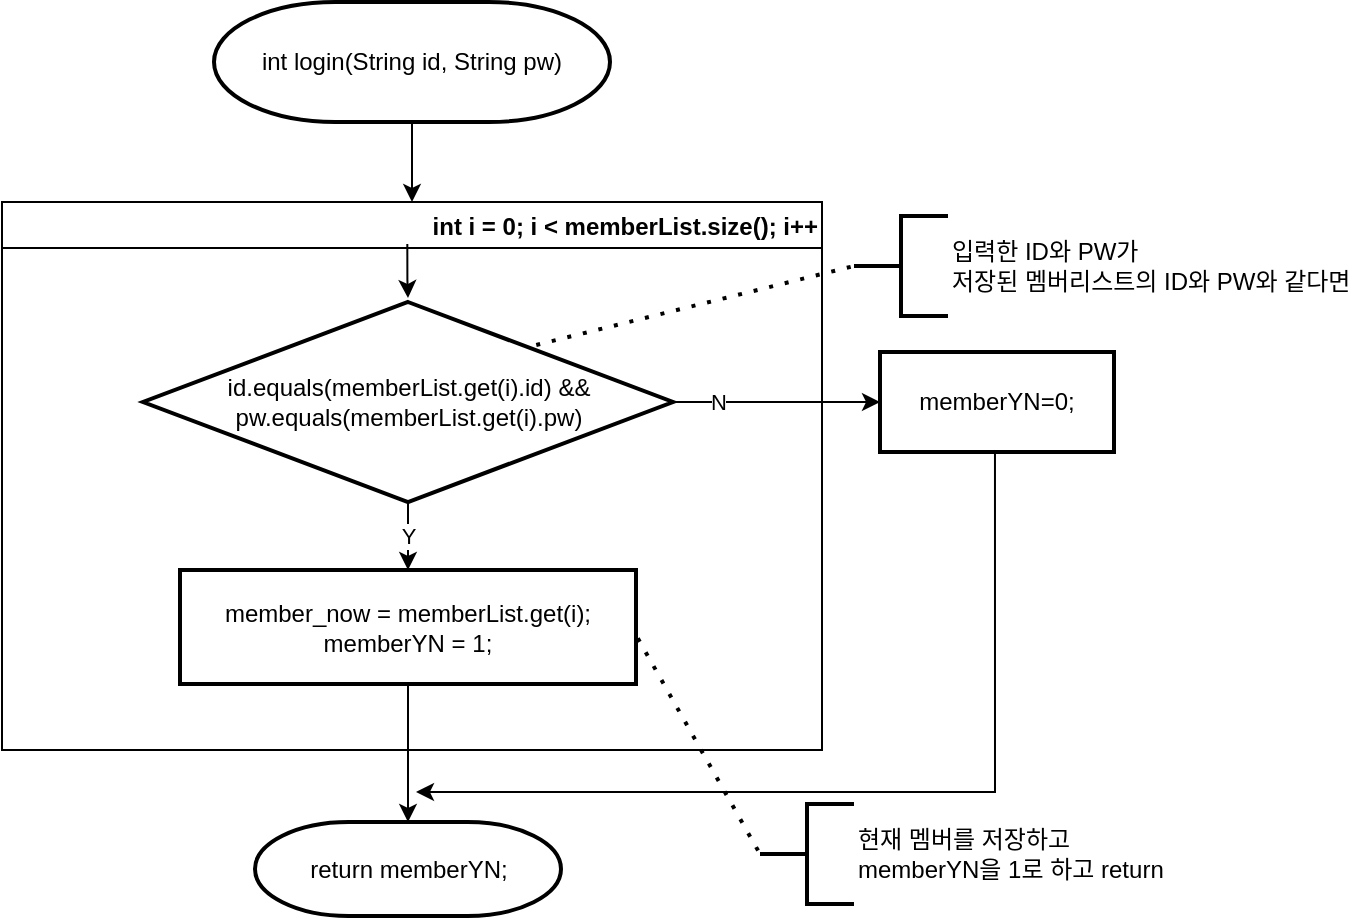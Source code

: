 <mxfile version="14.7.4" type="github">
  <diagram id="C5RBs43oDa-KdzZeNtuy" name="Page-1">
    <mxGraphModel dx="985" dy="589" grid="0" gridSize="10" guides="1" tooltips="1" connect="1" arrows="1" fold="1" page="1" pageScale="1" pageWidth="827" pageHeight="1169" math="0" shadow="0">
      <root>
        <mxCell id="WIyWlLk6GJQsqaUBKTNV-0" />
        <mxCell id="WIyWlLk6GJQsqaUBKTNV-1" parent="WIyWlLk6GJQsqaUBKTNV-0" />
        <mxCell id="1uKDSJfk8flBzzG0QeWT-6" style="edgeStyle=orthogonalEdgeStyle;rounded=0;orthogonalLoop=1;jettySize=auto;html=1;entryX=0.5;entryY=0;entryDx=0;entryDy=0;" edge="1" parent="WIyWlLk6GJQsqaUBKTNV-1" source="1uKDSJfk8flBzzG0QeWT-0" target="1uKDSJfk8flBzzG0QeWT-1">
          <mxGeometry relative="1" as="geometry" />
        </mxCell>
        <mxCell id="1uKDSJfk8flBzzG0QeWT-0" value="int login(String id, String pw)" style="strokeWidth=2;html=1;shape=mxgraph.flowchart.terminator;whiteSpace=wrap;" vertex="1" parent="WIyWlLk6GJQsqaUBKTNV-1">
          <mxGeometry x="228" y="82" width="198" height="60" as="geometry" />
        </mxCell>
        <mxCell id="1uKDSJfk8flBzzG0QeWT-1" value="int i = 0; i &lt; memberList.size(); i++" style="swimlane;align=right;" vertex="1" parent="WIyWlLk6GJQsqaUBKTNV-1">
          <mxGeometry x="122" y="182" width="410" height="274" as="geometry" />
        </mxCell>
        <mxCell id="1uKDSJfk8flBzzG0QeWT-8" value="Y" style="edgeStyle=orthogonalEdgeStyle;rounded=0;orthogonalLoop=1;jettySize=auto;html=1;entryX=0.5;entryY=0;entryDx=0;entryDy=0;" edge="1" parent="1uKDSJfk8flBzzG0QeWT-1" source="1uKDSJfk8flBzzG0QeWT-2" target="1uKDSJfk8flBzzG0QeWT-3">
          <mxGeometry relative="1" as="geometry" />
        </mxCell>
        <mxCell id="1uKDSJfk8flBzzG0QeWT-2" value="id.equals(memberList.get(i).id) &amp;amp;&amp;amp; pw.equals(memberList.get(i).pw)" style="strokeWidth=2;html=1;shape=mxgraph.flowchart.decision;whiteSpace=wrap;align=center;" vertex="1" parent="1uKDSJfk8flBzzG0QeWT-1">
          <mxGeometry x="70.5" y="50" width="265" height="100" as="geometry" />
        </mxCell>
        <mxCell id="1uKDSJfk8flBzzG0QeWT-3" value="member_now = memberList.get(i);&lt;br&gt;memberYN = 1;" style="rounded=1;whiteSpace=wrap;html=1;absoluteArcSize=1;arcSize=0;strokeWidth=2;align=center;" vertex="1" parent="1uKDSJfk8flBzzG0QeWT-1">
          <mxGeometry x="89" y="184" width="228" height="57" as="geometry" />
        </mxCell>
        <mxCell id="1uKDSJfk8flBzzG0QeWT-7" style="edgeStyle=orthogonalEdgeStyle;rounded=0;orthogonalLoop=1;jettySize=auto;html=1;" edge="1" parent="1uKDSJfk8flBzzG0QeWT-1">
          <mxGeometry relative="1" as="geometry">
            <mxPoint x="202.66" y="21" as="sourcePoint" />
            <mxPoint x="203" y="48" as="targetPoint" />
            <Array as="points">
              <mxPoint x="202.66" y="39" />
              <mxPoint x="202.66" y="39" />
            </Array>
          </mxGeometry>
        </mxCell>
        <mxCell id="1uKDSJfk8flBzzG0QeWT-11" style="edgeStyle=orthogonalEdgeStyle;rounded=0;orthogonalLoop=1;jettySize=auto;html=1;" edge="1" parent="WIyWlLk6GJQsqaUBKTNV-1">
          <mxGeometry relative="1" as="geometry">
            <mxPoint x="329" y="477" as="targetPoint" />
            <mxPoint x="618.483" y="304" as="sourcePoint" />
            <Array as="points">
              <mxPoint x="618" y="477" />
            </Array>
          </mxGeometry>
        </mxCell>
        <mxCell id="1uKDSJfk8flBzzG0QeWT-4" value="memberYN=0;" style="rounded=1;whiteSpace=wrap;html=1;absoluteArcSize=1;arcSize=0;strokeWidth=2;align=center;" vertex="1" parent="WIyWlLk6GJQsqaUBKTNV-1">
          <mxGeometry x="561" y="257" width="117" height="50" as="geometry" />
        </mxCell>
        <mxCell id="1uKDSJfk8flBzzG0QeWT-5" value="return memberYN;" style="strokeWidth=2;html=1;shape=mxgraph.flowchart.terminator;whiteSpace=wrap;" vertex="1" parent="WIyWlLk6GJQsqaUBKTNV-1">
          <mxGeometry x="248.5" y="492" width="153" height="47" as="geometry" />
        </mxCell>
        <mxCell id="1uKDSJfk8flBzzG0QeWT-9" value="N" style="edgeStyle=orthogonalEdgeStyle;rounded=0;orthogonalLoop=1;jettySize=auto;html=1;entryX=0;entryY=0.5;entryDx=0;entryDy=0;" edge="1" parent="WIyWlLk6GJQsqaUBKTNV-1" source="1uKDSJfk8flBzzG0QeWT-2" target="1uKDSJfk8flBzzG0QeWT-4">
          <mxGeometry x="-0.565" relative="1" as="geometry">
            <mxPoint as="offset" />
          </mxGeometry>
        </mxCell>
        <mxCell id="1uKDSJfk8flBzzG0QeWT-10" style="edgeStyle=orthogonalEdgeStyle;rounded=0;orthogonalLoop=1;jettySize=auto;html=1;entryX=0.5;entryY=0;entryDx=0;entryDy=0;entryPerimeter=0;" edge="1" parent="WIyWlLk6GJQsqaUBKTNV-1" source="1uKDSJfk8flBzzG0QeWT-3" target="1uKDSJfk8flBzzG0QeWT-5">
          <mxGeometry relative="1" as="geometry" />
        </mxCell>
        <mxCell id="1uKDSJfk8flBzzG0QeWT-12" value="입력한 ID와 PW가 &lt;br&gt;저장된 멤버리스트의 ID와 PW와 같다면" style="strokeWidth=2;html=1;shape=mxgraph.flowchart.annotation_2;align=left;labelPosition=right;pointerEvents=1;" vertex="1" parent="WIyWlLk6GJQsqaUBKTNV-1">
          <mxGeometry x="548" y="189" width="47" height="50" as="geometry" />
        </mxCell>
        <mxCell id="1uKDSJfk8flBzzG0QeWT-13" value="" style="endArrow=none;dashed=1;html=1;dashPattern=1 3;strokeWidth=2;entryX=0;entryY=0.5;entryDx=0;entryDy=0;entryPerimeter=0;exitX=0.742;exitY=0.215;exitDx=0;exitDy=0;exitPerimeter=0;" edge="1" parent="WIyWlLk6GJQsqaUBKTNV-1" source="1uKDSJfk8flBzzG0QeWT-2" target="1uKDSJfk8flBzzG0QeWT-12">
          <mxGeometry width="50" height="50" relative="1" as="geometry">
            <mxPoint x="346" y="295" as="sourcePoint" />
            <mxPoint x="396" y="245" as="targetPoint" />
          </mxGeometry>
        </mxCell>
        <mxCell id="1uKDSJfk8flBzzG0QeWT-17" value="현재 멤버를 저장하고&amp;nbsp;&lt;br&gt;memberYN을 1로 하고 return" style="strokeWidth=2;html=1;shape=mxgraph.flowchart.annotation_2;align=left;labelPosition=right;pointerEvents=1;" vertex="1" parent="WIyWlLk6GJQsqaUBKTNV-1">
          <mxGeometry x="501" y="483" width="47" height="50" as="geometry" />
        </mxCell>
        <mxCell id="1uKDSJfk8flBzzG0QeWT-19" value="" style="endArrow=none;dashed=1;html=1;dashPattern=1 3;strokeWidth=2;entryX=0;entryY=0.5;entryDx=0;entryDy=0;entryPerimeter=0;exitX=1.004;exitY=0.599;exitDx=0;exitDy=0;exitPerimeter=0;" edge="1" parent="WIyWlLk6GJQsqaUBKTNV-1" source="1uKDSJfk8flBzzG0QeWT-3" target="1uKDSJfk8flBzzG0QeWT-17">
          <mxGeometry width="50" height="50" relative="1" as="geometry">
            <mxPoint x="399.13" y="263.5" as="sourcePoint" />
            <mxPoint x="558" y="224" as="targetPoint" />
          </mxGeometry>
        </mxCell>
      </root>
    </mxGraphModel>
  </diagram>
</mxfile>
